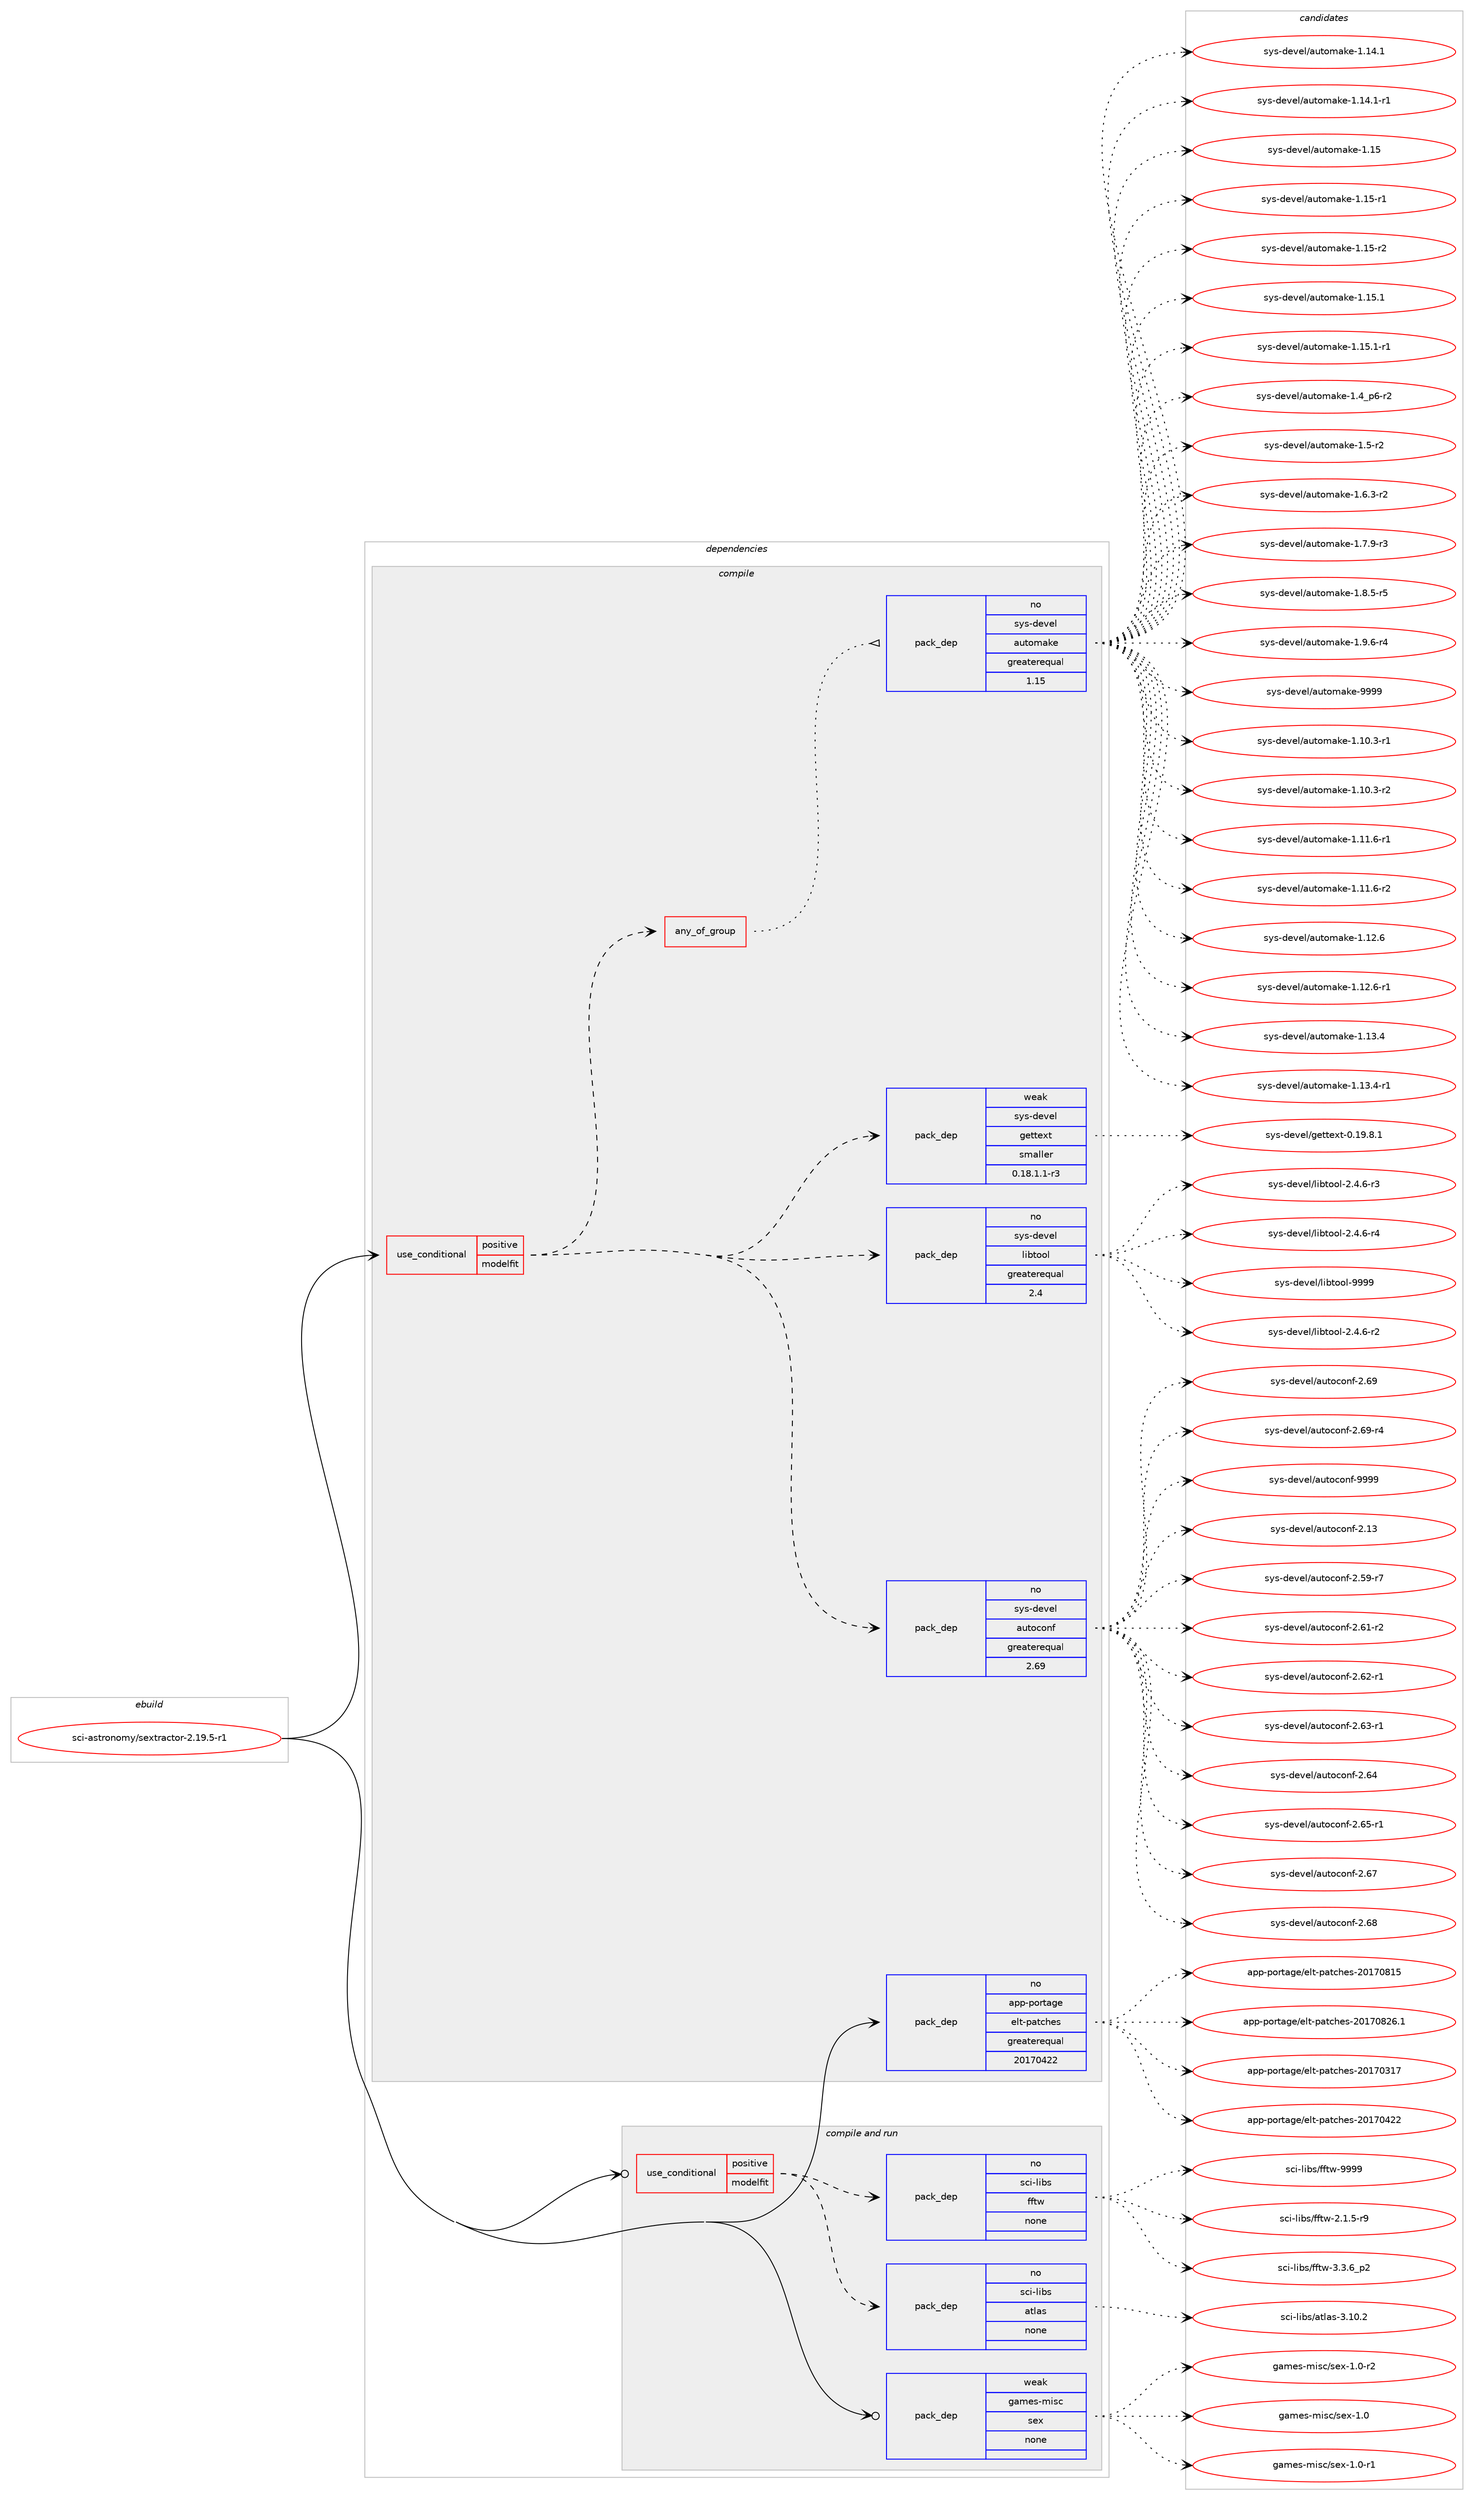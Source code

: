 digraph prolog {

# *************
# Graph options
# *************

newrank=true;
concentrate=true;
compound=true;
graph [rankdir=LR,fontname=Helvetica,fontsize=10,ranksep=1.5];#, ranksep=2.5, nodesep=0.2];
edge  [arrowhead=vee];
node  [fontname=Helvetica,fontsize=10];

# **********
# The ebuild
# **********

subgraph cluster_leftcol {
color=gray;
rank=same;
label=<<i>ebuild</i>>;
id [label="sci-astronomy/sextractor-2.19.5-r1", color=red, width=4, href="../sci-astronomy/sextractor-2.19.5-r1.svg"];
}

# ****************
# The dependencies
# ****************

subgraph cluster_midcol {
color=gray;
label=<<i>dependencies</i>>;
subgraph cluster_compile {
fillcolor="#eeeeee";
style=filled;
label=<<i>compile</i>>;
subgraph cond109173 {
dependency443814 [label=<<TABLE BORDER="0" CELLBORDER="1" CELLSPACING="0" CELLPADDING="4"><TR><TD ROWSPAN="3" CELLPADDING="10">use_conditional</TD></TR><TR><TD>positive</TD></TR><TR><TD>modelfit</TD></TR></TABLE>>, shape=none, color=red];
subgraph pack326974 {
dependency443815 [label=<<TABLE BORDER="0" CELLBORDER="1" CELLSPACING="0" CELLPADDING="4" WIDTH="220"><TR><TD ROWSPAN="6" CELLPADDING="30">pack_dep</TD></TR><TR><TD WIDTH="110">weak</TD></TR><TR><TD>sys-devel</TD></TR><TR><TD>gettext</TD></TR><TR><TD>smaller</TD></TR><TR><TD>0.18.1.1-r3</TD></TR></TABLE>>, shape=none, color=blue];
}
dependency443814:e -> dependency443815:w [weight=20,style="dashed",arrowhead="vee"];
subgraph any7428 {
dependency443816 [label=<<TABLE BORDER="0" CELLBORDER="1" CELLSPACING="0" CELLPADDING="4"><TR><TD CELLPADDING="10">any_of_group</TD></TR></TABLE>>, shape=none, color=red];subgraph pack326975 {
dependency443817 [label=<<TABLE BORDER="0" CELLBORDER="1" CELLSPACING="0" CELLPADDING="4" WIDTH="220"><TR><TD ROWSPAN="6" CELLPADDING="30">pack_dep</TD></TR><TR><TD WIDTH="110">no</TD></TR><TR><TD>sys-devel</TD></TR><TR><TD>automake</TD></TR><TR><TD>greaterequal</TD></TR><TR><TD>1.15</TD></TR></TABLE>>, shape=none, color=blue];
}
dependency443816:e -> dependency443817:w [weight=20,style="dotted",arrowhead="oinv"];
}
dependency443814:e -> dependency443816:w [weight=20,style="dashed",arrowhead="vee"];
subgraph pack326976 {
dependency443818 [label=<<TABLE BORDER="0" CELLBORDER="1" CELLSPACING="0" CELLPADDING="4" WIDTH="220"><TR><TD ROWSPAN="6" CELLPADDING="30">pack_dep</TD></TR><TR><TD WIDTH="110">no</TD></TR><TR><TD>sys-devel</TD></TR><TR><TD>autoconf</TD></TR><TR><TD>greaterequal</TD></TR><TR><TD>2.69</TD></TR></TABLE>>, shape=none, color=blue];
}
dependency443814:e -> dependency443818:w [weight=20,style="dashed",arrowhead="vee"];
subgraph pack326977 {
dependency443819 [label=<<TABLE BORDER="0" CELLBORDER="1" CELLSPACING="0" CELLPADDING="4" WIDTH="220"><TR><TD ROWSPAN="6" CELLPADDING="30">pack_dep</TD></TR><TR><TD WIDTH="110">no</TD></TR><TR><TD>sys-devel</TD></TR><TR><TD>libtool</TD></TR><TR><TD>greaterequal</TD></TR><TR><TD>2.4</TD></TR></TABLE>>, shape=none, color=blue];
}
dependency443814:e -> dependency443819:w [weight=20,style="dashed",arrowhead="vee"];
}
id:e -> dependency443814:w [weight=20,style="solid",arrowhead="vee"];
subgraph pack326978 {
dependency443820 [label=<<TABLE BORDER="0" CELLBORDER="1" CELLSPACING="0" CELLPADDING="4" WIDTH="220"><TR><TD ROWSPAN="6" CELLPADDING="30">pack_dep</TD></TR><TR><TD WIDTH="110">no</TD></TR><TR><TD>app-portage</TD></TR><TR><TD>elt-patches</TD></TR><TR><TD>greaterequal</TD></TR><TR><TD>20170422</TD></TR></TABLE>>, shape=none, color=blue];
}
id:e -> dependency443820:w [weight=20,style="solid",arrowhead="vee"];
}
subgraph cluster_compileandrun {
fillcolor="#eeeeee";
style=filled;
label=<<i>compile and run</i>>;
subgraph cond109174 {
dependency443821 [label=<<TABLE BORDER="0" CELLBORDER="1" CELLSPACING="0" CELLPADDING="4"><TR><TD ROWSPAN="3" CELLPADDING="10">use_conditional</TD></TR><TR><TD>positive</TD></TR><TR><TD>modelfit</TD></TR></TABLE>>, shape=none, color=red];
subgraph pack326979 {
dependency443822 [label=<<TABLE BORDER="0" CELLBORDER="1" CELLSPACING="0" CELLPADDING="4" WIDTH="220"><TR><TD ROWSPAN="6" CELLPADDING="30">pack_dep</TD></TR><TR><TD WIDTH="110">no</TD></TR><TR><TD>sci-libs</TD></TR><TR><TD>atlas</TD></TR><TR><TD>none</TD></TR><TR><TD></TD></TR></TABLE>>, shape=none, color=blue];
}
dependency443821:e -> dependency443822:w [weight=20,style="dashed",arrowhead="vee"];
subgraph pack326980 {
dependency443823 [label=<<TABLE BORDER="0" CELLBORDER="1" CELLSPACING="0" CELLPADDING="4" WIDTH="220"><TR><TD ROWSPAN="6" CELLPADDING="30">pack_dep</TD></TR><TR><TD WIDTH="110">no</TD></TR><TR><TD>sci-libs</TD></TR><TR><TD>fftw</TD></TR><TR><TD>none</TD></TR><TR><TD></TD></TR></TABLE>>, shape=none, color=blue];
}
dependency443821:e -> dependency443823:w [weight=20,style="dashed",arrowhead="vee"];
}
id:e -> dependency443821:w [weight=20,style="solid",arrowhead="odotvee"];
subgraph pack326981 {
dependency443824 [label=<<TABLE BORDER="0" CELLBORDER="1" CELLSPACING="0" CELLPADDING="4" WIDTH="220"><TR><TD ROWSPAN="6" CELLPADDING="30">pack_dep</TD></TR><TR><TD WIDTH="110">weak</TD></TR><TR><TD>games-misc</TD></TR><TR><TD>sex</TD></TR><TR><TD>none</TD></TR><TR><TD></TD></TR></TABLE>>, shape=none, color=blue];
}
id:e -> dependency443824:w [weight=20,style="solid",arrowhead="odotvee"];
}
subgraph cluster_run {
fillcolor="#eeeeee";
style=filled;
label=<<i>run</i>>;
}
}

# **************
# The candidates
# **************

subgraph cluster_choices {
rank=same;
color=gray;
label=<<i>candidates</i>>;

subgraph choice326974 {
color=black;
nodesep=1;
choice1151211154510010111810110847103101116116101120116454846495746564649 [label="sys-devel/gettext-0.19.8.1", color=red, width=4,href="../sys-devel/gettext-0.19.8.1.svg"];
dependency443815:e -> choice1151211154510010111810110847103101116116101120116454846495746564649:w [style=dotted,weight="100"];
}
subgraph choice326975 {
color=black;
nodesep=1;
choice11512111545100101118101108479711711611110997107101454946494846514511449 [label="sys-devel/automake-1.10.3-r1", color=red, width=4,href="../sys-devel/automake-1.10.3-r1.svg"];
choice11512111545100101118101108479711711611110997107101454946494846514511450 [label="sys-devel/automake-1.10.3-r2", color=red, width=4,href="../sys-devel/automake-1.10.3-r2.svg"];
choice11512111545100101118101108479711711611110997107101454946494946544511449 [label="sys-devel/automake-1.11.6-r1", color=red, width=4,href="../sys-devel/automake-1.11.6-r1.svg"];
choice11512111545100101118101108479711711611110997107101454946494946544511450 [label="sys-devel/automake-1.11.6-r2", color=red, width=4,href="../sys-devel/automake-1.11.6-r2.svg"];
choice1151211154510010111810110847971171161111099710710145494649504654 [label="sys-devel/automake-1.12.6", color=red, width=4,href="../sys-devel/automake-1.12.6.svg"];
choice11512111545100101118101108479711711611110997107101454946495046544511449 [label="sys-devel/automake-1.12.6-r1", color=red, width=4,href="../sys-devel/automake-1.12.6-r1.svg"];
choice1151211154510010111810110847971171161111099710710145494649514652 [label="sys-devel/automake-1.13.4", color=red, width=4,href="../sys-devel/automake-1.13.4.svg"];
choice11512111545100101118101108479711711611110997107101454946495146524511449 [label="sys-devel/automake-1.13.4-r1", color=red, width=4,href="../sys-devel/automake-1.13.4-r1.svg"];
choice1151211154510010111810110847971171161111099710710145494649524649 [label="sys-devel/automake-1.14.1", color=red, width=4,href="../sys-devel/automake-1.14.1.svg"];
choice11512111545100101118101108479711711611110997107101454946495246494511449 [label="sys-devel/automake-1.14.1-r1", color=red, width=4,href="../sys-devel/automake-1.14.1-r1.svg"];
choice115121115451001011181011084797117116111109971071014549464953 [label="sys-devel/automake-1.15", color=red, width=4,href="../sys-devel/automake-1.15.svg"];
choice1151211154510010111810110847971171161111099710710145494649534511449 [label="sys-devel/automake-1.15-r1", color=red, width=4,href="../sys-devel/automake-1.15-r1.svg"];
choice1151211154510010111810110847971171161111099710710145494649534511450 [label="sys-devel/automake-1.15-r2", color=red, width=4,href="../sys-devel/automake-1.15-r2.svg"];
choice1151211154510010111810110847971171161111099710710145494649534649 [label="sys-devel/automake-1.15.1", color=red, width=4,href="../sys-devel/automake-1.15.1.svg"];
choice11512111545100101118101108479711711611110997107101454946495346494511449 [label="sys-devel/automake-1.15.1-r1", color=red, width=4,href="../sys-devel/automake-1.15.1-r1.svg"];
choice115121115451001011181011084797117116111109971071014549465295112544511450 [label="sys-devel/automake-1.4_p6-r2", color=red, width=4,href="../sys-devel/automake-1.4_p6-r2.svg"];
choice11512111545100101118101108479711711611110997107101454946534511450 [label="sys-devel/automake-1.5-r2", color=red, width=4,href="../sys-devel/automake-1.5-r2.svg"];
choice115121115451001011181011084797117116111109971071014549465446514511450 [label="sys-devel/automake-1.6.3-r2", color=red, width=4,href="../sys-devel/automake-1.6.3-r2.svg"];
choice115121115451001011181011084797117116111109971071014549465546574511451 [label="sys-devel/automake-1.7.9-r3", color=red, width=4,href="../sys-devel/automake-1.7.9-r3.svg"];
choice115121115451001011181011084797117116111109971071014549465646534511453 [label="sys-devel/automake-1.8.5-r5", color=red, width=4,href="../sys-devel/automake-1.8.5-r5.svg"];
choice115121115451001011181011084797117116111109971071014549465746544511452 [label="sys-devel/automake-1.9.6-r4", color=red, width=4,href="../sys-devel/automake-1.9.6-r4.svg"];
choice115121115451001011181011084797117116111109971071014557575757 [label="sys-devel/automake-9999", color=red, width=4,href="../sys-devel/automake-9999.svg"];
dependency443817:e -> choice11512111545100101118101108479711711611110997107101454946494846514511449:w [style=dotted,weight="100"];
dependency443817:e -> choice11512111545100101118101108479711711611110997107101454946494846514511450:w [style=dotted,weight="100"];
dependency443817:e -> choice11512111545100101118101108479711711611110997107101454946494946544511449:w [style=dotted,weight="100"];
dependency443817:e -> choice11512111545100101118101108479711711611110997107101454946494946544511450:w [style=dotted,weight="100"];
dependency443817:e -> choice1151211154510010111810110847971171161111099710710145494649504654:w [style=dotted,weight="100"];
dependency443817:e -> choice11512111545100101118101108479711711611110997107101454946495046544511449:w [style=dotted,weight="100"];
dependency443817:e -> choice1151211154510010111810110847971171161111099710710145494649514652:w [style=dotted,weight="100"];
dependency443817:e -> choice11512111545100101118101108479711711611110997107101454946495146524511449:w [style=dotted,weight="100"];
dependency443817:e -> choice1151211154510010111810110847971171161111099710710145494649524649:w [style=dotted,weight="100"];
dependency443817:e -> choice11512111545100101118101108479711711611110997107101454946495246494511449:w [style=dotted,weight="100"];
dependency443817:e -> choice115121115451001011181011084797117116111109971071014549464953:w [style=dotted,weight="100"];
dependency443817:e -> choice1151211154510010111810110847971171161111099710710145494649534511449:w [style=dotted,weight="100"];
dependency443817:e -> choice1151211154510010111810110847971171161111099710710145494649534511450:w [style=dotted,weight="100"];
dependency443817:e -> choice1151211154510010111810110847971171161111099710710145494649534649:w [style=dotted,weight="100"];
dependency443817:e -> choice11512111545100101118101108479711711611110997107101454946495346494511449:w [style=dotted,weight="100"];
dependency443817:e -> choice115121115451001011181011084797117116111109971071014549465295112544511450:w [style=dotted,weight="100"];
dependency443817:e -> choice11512111545100101118101108479711711611110997107101454946534511450:w [style=dotted,weight="100"];
dependency443817:e -> choice115121115451001011181011084797117116111109971071014549465446514511450:w [style=dotted,weight="100"];
dependency443817:e -> choice115121115451001011181011084797117116111109971071014549465546574511451:w [style=dotted,weight="100"];
dependency443817:e -> choice115121115451001011181011084797117116111109971071014549465646534511453:w [style=dotted,weight="100"];
dependency443817:e -> choice115121115451001011181011084797117116111109971071014549465746544511452:w [style=dotted,weight="100"];
dependency443817:e -> choice115121115451001011181011084797117116111109971071014557575757:w [style=dotted,weight="100"];
}
subgraph choice326976 {
color=black;
nodesep=1;
choice115121115451001011181011084797117116111991111101024550464951 [label="sys-devel/autoconf-2.13", color=red, width=4,href="../sys-devel/autoconf-2.13.svg"];
choice1151211154510010111810110847971171161119911111010245504653574511455 [label="sys-devel/autoconf-2.59-r7", color=red, width=4,href="../sys-devel/autoconf-2.59-r7.svg"];
choice1151211154510010111810110847971171161119911111010245504654494511450 [label="sys-devel/autoconf-2.61-r2", color=red, width=4,href="../sys-devel/autoconf-2.61-r2.svg"];
choice1151211154510010111810110847971171161119911111010245504654504511449 [label="sys-devel/autoconf-2.62-r1", color=red, width=4,href="../sys-devel/autoconf-2.62-r1.svg"];
choice1151211154510010111810110847971171161119911111010245504654514511449 [label="sys-devel/autoconf-2.63-r1", color=red, width=4,href="../sys-devel/autoconf-2.63-r1.svg"];
choice115121115451001011181011084797117116111991111101024550465452 [label="sys-devel/autoconf-2.64", color=red, width=4,href="../sys-devel/autoconf-2.64.svg"];
choice1151211154510010111810110847971171161119911111010245504654534511449 [label="sys-devel/autoconf-2.65-r1", color=red, width=4,href="../sys-devel/autoconf-2.65-r1.svg"];
choice115121115451001011181011084797117116111991111101024550465455 [label="sys-devel/autoconf-2.67", color=red, width=4,href="../sys-devel/autoconf-2.67.svg"];
choice115121115451001011181011084797117116111991111101024550465456 [label="sys-devel/autoconf-2.68", color=red, width=4,href="../sys-devel/autoconf-2.68.svg"];
choice115121115451001011181011084797117116111991111101024550465457 [label="sys-devel/autoconf-2.69", color=red, width=4,href="../sys-devel/autoconf-2.69.svg"];
choice1151211154510010111810110847971171161119911111010245504654574511452 [label="sys-devel/autoconf-2.69-r4", color=red, width=4,href="../sys-devel/autoconf-2.69-r4.svg"];
choice115121115451001011181011084797117116111991111101024557575757 [label="sys-devel/autoconf-9999", color=red, width=4,href="../sys-devel/autoconf-9999.svg"];
dependency443818:e -> choice115121115451001011181011084797117116111991111101024550464951:w [style=dotted,weight="100"];
dependency443818:e -> choice1151211154510010111810110847971171161119911111010245504653574511455:w [style=dotted,weight="100"];
dependency443818:e -> choice1151211154510010111810110847971171161119911111010245504654494511450:w [style=dotted,weight="100"];
dependency443818:e -> choice1151211154510010111810110847971171161119911111010245504654504511449:w [style=dotted,weight="100"];
dependency443818:e -> choice1151211154510010111810110847971171161119911111010245504654514511449:w [style=dotted,weight="100"];
dependency443818:e -> choice115121115451001011181011084797117116111991111101024550465452:w [style=dotted,weight="100"];
dependency443818:e -> choice1151211154510010111810110847971171161119911111010245504654534511449:w [style=dotted,weight="100"];
dependency443818:e -> choice115121115451001011181011084797117116111991111101024550465455:w [style=dotted,weight="100"];
dependency443818:e -> choice115121115451001011181011084797117116111991111101024550465456:w [style=dotted,weight="100"];
dependency443818:e -> choice115121115451001011181011084797117116111991111101024550465457:w [style=dotted,weight="100"];
dependency443818:e -> choice1151211154510010111810110847971171161119911111010245504654574511452:w [style=dotted,weight="100"];
dependency443818:e -> choice115121115451001011181011084797117116111991111101024557575757:w [style=dotted,weight="100"];
}
subgraph choice326977 {
color=black;
nodesep=1;
choice1151211154510010111810110847108105981161111111084550465246544511450 [label="sys-devel/libtool-2.4.6-r2", color=red, width=4,href="../sys-devel/libtool-2.4.6-r2.svg"];
choice1151211154510010111810110847108105981161111111084550465246544511451 [label="sys-devel/libtool-2.4.6-r3", color=red, width=4,href="../sys-devel/libtool-2.4.6-r3.svg"];
choice1151211154510010111810110847108105981161111111084550465246544511452 [label="sys-devel/libtool-2.4.6-r4", color=red, width=4,href="../sys-devel/libtool-2.4.6-r4.svg"];
choice1151211154510010111810110847108105981161111111084557575757 [label="sys-devel/libtool-9999", color=red, width=4,href="../sys-devel/libtool-9999.svg"];
dependency443819:e -> choice1151211154510010111810110847108105981161111111084550465246544511450:w [style=dotted,weight="100"];
dependency443819:e -> choice1151211154510010111810110847108105981161111111084550465246544511451:w [style=dotted,weight="100"];
dependency443819:e -> choice1151211154510010111810110847108105981161111111084550465246544511452:w [style=dotted,weight="100"];
dependency443819:e -> choice1151211154510010111810110847108105981161111111084557575757:w [style=dotted,weight="100"];
}
subgraph choice326978 {
color=black;
nodesep=1;
choice97112112451121111141169710310147101108116451129711699104101115455048495548514955 [label="app-portage/elt-patches-20170317", color=red, width=4,href="../app-portage/elt-patches-20170317.svg"];
choice97112112451121111141169710310147101108116451129711699104101115455048495548525050 [label="app-portage/elt-patches-20170422", color=red, width=4,href="../app-portage/elt-patches-20170422.svg"];
choice97112112451121111141169710310147101108116451129711699104101115455048495548564953 [label="app-portage/elt-patches-20170815", color=red, width=4,href="../app-portage/elt-patches-20170815.svg"];
choice971121124511211111411697103101471011081164511297116991041011154550484955485650544649 [label="app-portage/elt-patches-20170826.1", color=red, width=4,href="../app-portage/elt-patches-20170826.1.svg"];
dependency443820:e -> choice97112112451121111141169710310147101108116451129711699104101115455048495548514955:w [style=dotted,weight="100"];
dependency443820:e -> choice97112112451121111141169710310147101108116451129711699104101115455048495548525050:w [style=dotted,weight="100"];
dependency443820:e -> choice97112112451121111141169710310147101108116451129711699104101115455048495548564953:w [style=dotted,weight="100"];
dependency443820:e -> choice971121124511211111411697103101471011081164511297116991041011154550484955485650544649:w [style=dotted,weight="100"];
}
subgraph choice326979 {
color=black;
nodesep=1;
choice11599105451081059811547971161089711545514649484650 [label="sci-libs/atlas-3.10.2", color=red, width=4,href="../sci-libs/atlas-3.10.2.svg"];
dependency443822:e -> choice11599105451081059811547971161089711545514649484650:w [style=dotted,weight="100"];
}
subgraph choice326980 {
color=black;
nodesep=1;
choice115991054510810598115471021021161194550464946534511457 [label="sci-libs/fftw-2.1.5-r9", color=red, width=4,href="../sci-libs/fftw-2.1.5-r9.svg"];
choice115991054510810598115471021021161194551465146549511250 [label="sci-libs/fftw-3.3.6_p2", color=red, width=4,href="../sci-libs/fftw-3.3.6_p2.svg"];
choice115991054510810598115471021021161194557575757 [label="sci-libs/fftw-9999", color=red, width=4,href="../sci-libs/fftw-9999.svg"];
dependency443823:e -> choice115991054510810598115471021021161194550464946534511457:w [style=dotted,weight="100"];
dependency443823:e -> choice115991054510810598115471021021161194551465146549511250:w [style=dotted,weight="100"];
dependency443823:e -> choice115991054510810598115471021021161194557575757:w [style=dotted,weight="100"];
}
subgraph choice326981 {
color=black;
nodesep=1;
choice1039710910111545109105115994711510112045494648 [label="games-misc/sex-1.0", color=red, width=4,href="../games-misc/sex-1.0.svg"];
choice10397109101115451091051159947115101120454946484511449 [label="games-misc/sex-1.0-r1", color=red, width=4,href="../games-misc/sex-1.0-r1.svg"];
choice10397109101115451091051159947115101120454946484511450 [label="games-misc/sex-1.0-r2", color=red, width=4,href="../games-misc/sex-1.0-r2.svg"];
dependency443824:e -> choice1039710910111545109105115994711510112045494648:w [style=dotted,weight="100"];
dependency443824:e -> choice10397109101115451091051159947115101120454946484511449:w [style=dotted,weight="100"];
dependency443824:e -> choice10397109101115451091051159947115101120454946484511450:w [style=dotted,weight="100"];
}
}

}
